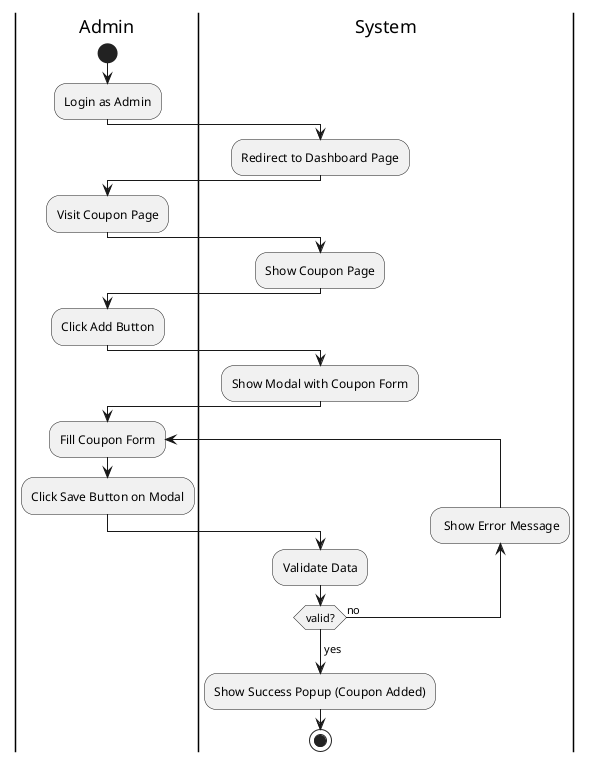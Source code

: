 @startuml AddCoupon
|Admin|
start
:Login as Admin;
|System|
:Redirect to Dashboard Page;
|Admin|
:Visit Coupon Page;
|System|
:Show Coupon Page;
|Admin|
:Click Add Button;
|System|
:Show Modal with Coupon Form;
|Admin|
repeat :Fill Coupon Form;
:Click Save Button on Modal;
|System|
:Validate Data;
backward: Show Error Message;
repeat while(valid?) is (no)
->yes;
:Show Success Popup (Coupon Added);
stop
@enduml
